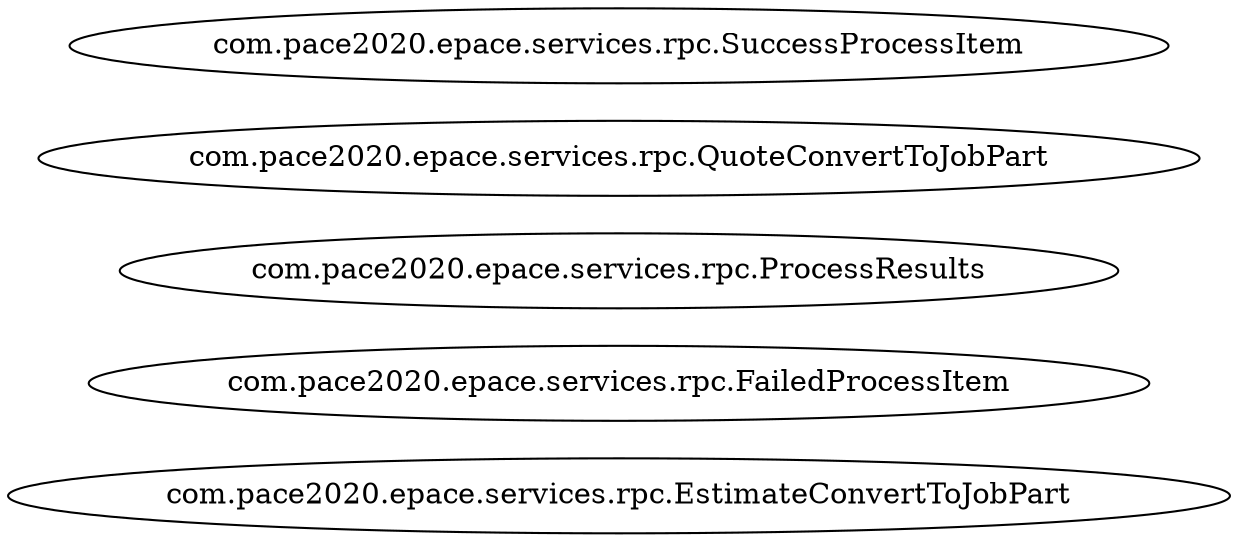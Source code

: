 digraph dependencyGraph {
 concentrate=true;
 rankdir="LR"; 
ranksep="2.0";
"com.pace2020.epace.services.rpc.EstimateConvertToJobPart"; 
"com.pace2020.epace.services.rpc.FailedProcessItem"; 
"com.pace2020.epace.services.rpc.ProcessResults"; 
"com.pace2020.epace.services.rpc.QuoteConvertToJobPart"; 
"com.pace2020.epace.services.rpc.SuccessProcessItem"; 
}
